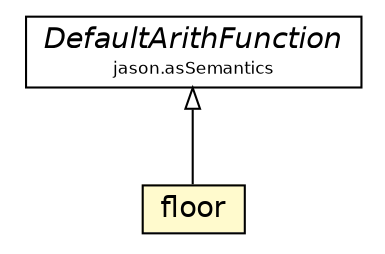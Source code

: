 #!/usr/local/bin/dot
#
# Class diagram 
# Generated by UMLGraph version 5.1 (http://www.umlgraph.org/)
#

digraph G {
	edge [fontname="Helvetica",fontsize=10,labelfontname="Helvetica",labelfontsize=10];
	node [fontname="Helvetica",fontsize=10,shape=plaintext];
	nodesep=0.25;
	ranksep=0.5;
	// jason.asSemantics.DefaultArithFunction
	c32338 [label=<<table title="jason.asSemantics.DefaultArithFunction" border="0" cellborder="1" cellspacing="0" cellpadding="2" port="p" href="../asSemantics/DefaultArithFunction.html">
		<tr><td><table border="0" cellspacing="0" cellpadding="1">
<tr><td align="center" balign="center"><font face="Helvetica-Oblique"> DefaultArithFunction </font></td></tr>
<tr><td align="center" balign="center"><font point-size="8.0"> jason.asSemantics </font></td></tr>
		</table></td></tr>
		</table>>, fontname="Helvetica", fontcolor="black", fontsize=14.0];
	// jason.functions.floor
	c32423 [label=<<table title="jason.functions.floor" border="0" cellborder="1" cellspacing="0" cellpadding="2" port="p" bgcolor="lemonChiffon" href="./floor.html">
		<tr><td><table border="0" cellspacing="0" cellpadding="1">
<tr><td align="center" balign="center"> floor </td></tr>
		</table></td></tr>
		</table>>, fontname="Helvetica", fontcolor="black", fontsize=14.0];
	//jason.functions.floor extends jason.asSemantics.DefaultArithFunction
	c32338:p -> c32423:p [dir=back,arrowtail=empty];
}

